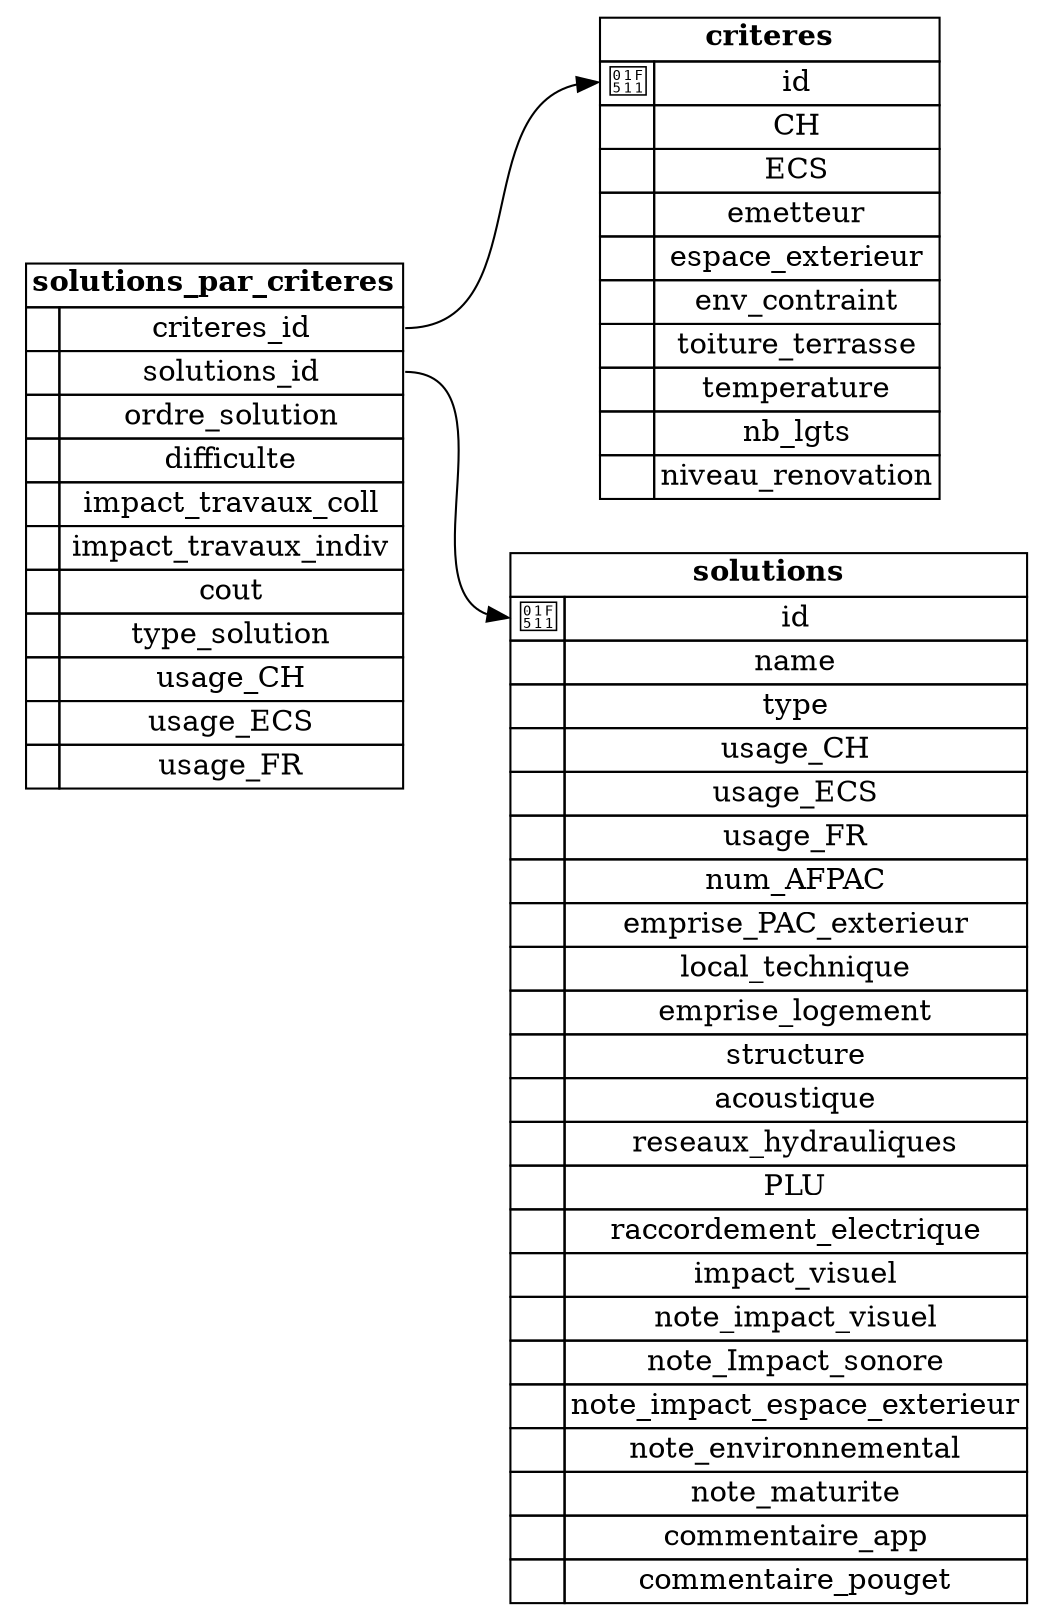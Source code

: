 
digraph structs {


rankdir="LR"


node [shape=none]

criteres [label=<
            <TABLE BORDER="0" CELLSPACING="0" CELLBORDER="1">
                <TR>
                    <TD COLSPAN="2"><B>criteres</B></TD>
                </TR>
            
                <TR>
                    <TD PORT="id_to">🔑</TD>
                    <TD PORT="id_from">id</TD>
                </TR>
            

                <TR>
                    <TD PORT="CH_to">&nbsp;</TD>
                    <TD PORT="CH_from">CH</TD>
                </TR>
            

                <TR>
                    <TD PORT="ECS_to">&nbsp;</TD>
                    <TD PORT="ECS_from">ECS</TD>
                </TR>
            

                <TR>
                    <TD PORT="emetteur_to">&nbsp;</TD>
                    <TD PORT="emetteur_from">emetteur</TD>
                </TR>
            

                <TR>
                    <TD PORT="espace_exterieur_to">&nbsp;</TD>
                    <TD PORT="espace_exterieur_from">espace_exterieur</TD>
                </TR>
            

                <TR>
                    <TD PORT="env_contraint_to">&nbsp;</TD>
                    <TD PORT="env_contraint_from">env_contraint</TD>
                </TR>
            

                <TR>
                    <TD PORT="toiture_terrasse_to">&nbsp;</TD>
                    <TD PORT="toiture_terrasse_from">toiture_terrasse</TD>
                </TR>
            

                <TR>
                    <TD PORT="temperature_to">&nbsp;</TD>
                    <TD PORT="temperature_from">temperature</TD>
                </TR>
            

                <TR>
                    <TD PORT="nb_lgts_to">&nbsp;</TD>
                    <TD PORT="nb_lgts_from">nb_lgts</TD>
                </TR>
            

                <TR>
                    <TD PORT="niveau_renovation_to">&nbsp;</TD>
                    <TD PORT="niveau_renovation_from">niveau_renovation</TD>
                </TR>
            
            </TABLE>
        >];
        
solutions [label=<
            <TABLE BORDER="0" CELLSPACING="0" CELLBORDER="1">
                <TR>
                    <TD COLSPAN="2"><B>solutions</B></TD>
                </TR>
            
                <TR>
                    <TD PORT="id_to">🔑</TD>
                    <TD PORT="id_from">id</TD>
                </TR>
            

                <TR>
                    <TD PORT="name_to">&nbsp;</TD>
                    <TD PORT="name_from">name</TD>
                </TR>
            

                <TR>
                    <TD PORT="type_to">&nbsp;</TD>
                    <TD PORT="type_from">type</TD>
                </TR>
            

                <TR>
                    <TD PORT="usage_CH_to">&nbsp;</TD>
                    <TD PORT="usage_CH_from">usage_CH</TD>
                </TR>
            

                <TR>
                    <TD PORT="usage_ECS_to">&nbsp;</TD>
                    <TD PORT="usage_ECS_from">usage_ECS</TD>
                </TR>
            

                <TR>
                    <TD PORT="usage_FR_to">&nbsp;</TD>
                    <TD PORT="usage_FR_from">usage_FR</TD>
                </TR>
            

                <TR>
                    <TD PORT="num_AFPAC_to">&nbsp;</TD>
                    <TD PORT="num_AFPAC_from">num_AFPAC</TD>
                </TR>
            

                <TR>
                    <TD PORT="emprise_PAC_exterieur_to">&nbsp;</TD>
                    <TD PORT="emprise_PAC_exterieur_from">emprise_PAC_exterieur</TD>
                </TR>
            

                <TR>
                    <TD PORT="local_technique_to">&nbsp;</TD>
                    <TD PORT="local_technique_from">local_technique</TD>
                </TR>
            

                <TR>
                    <TD PORT="emprise_logement_to">&nbsp;</TD>
                    <TD PORT="emprise_logement_from">emprise_logement</TD>
                </TR>
            

                <TR>
                    <TD PORT="structure_to">&nbsp;</TD>
                    <TD PORT="structure_from">structure</TD>
                </TR>
            

                <TR>
                    <TD PORT="acoustique_to">&nbsp;</TD>
                    <TD PORT="acoustique_from">acoustique</TD>
                </TR>
            

                <TR>
                    <TD PORT="reseaux_hydrauliques_to">&nbsp;</TD>
                    <TD PORT="reseaux_hydrauliques_from">reseaux_hydrauliques</TD>
                </TR>
            

                <TR>
                    <TD PORT="PLU_to">&nbsp;</TD>
                    <TD PORT="PLU_from">PLU</TD>
                </TR>
            

                <TR>
                    <TD PORT="raccordement_electrique_to">&nbsp;</TD>
                    <TD PORT="raccordement_electrique_from">raccordement_electrique</TD>
                </TR>
            

                <TR>
                    <TD PORT="impact_visuel_to">&nbsp;</TD>
                    <TD PORT="impact_visuel_from">impact_visuel</TD>
                </TR>
            

                <TR>
                    <TD PORT="note_impact_visuel_to">&nbsp;</TD>
                    <TD PORT="note_impact_visuel_from">note_impact_visuel</TD>
                </TR>
            

                <TR>
                    <TD PORT="note_Impact_sonore_to">&nbsp;</TD>
                    <TD PORT="note_Impact_sonore_from">note_Impact_sonore</TD>
                </TR>
            

                <TR>
                    <TD PORT="note_impact_espace_exterieur_to">&nbsp;</TD>
                    <TD PORT="note_impact_espace_exterieur_from">note_impact_espace_exterieur</TD>
                </TR>
            

                <TR>
                    <TD PORT="note_environnemental_to">&nbsp;</TD>
                    <TD PORT="note_environnemental_from">note_environnemental</TD>
                </TR>
            

                <TR>
                    <TD PORT="note_maturite_to">&nbsp;</TD>
                    <TD PORT="note_maturite_from">note_maturite</TD>
                </TR>
            

                <TR>
                    <TD PORT="commentaire_app_to">&nbsp;</TD>
                    <TD PORT="commentaire_app_from">commentaire_app</TD>
                </TR>
            

                <TR>
                    <TD PORT="commentaire_pouget_to">&nbsp;</TD>
                    <TD PORT="commentaire_pouget_from">commentaire_pouget</TD>
                </TR>
            
            </TABLE>
        >];
        
solutions_par_criteres [label=<
            <TABLE BORDER="0" CELLSPACING="0" CELLBORDER="1">
                <TR>
                    <TD COLSPAN="2"><B>solutions_par_criteres</B></TD>
                </TR>
            
                <TR>
                    <TD PORT="criteres_id_to">&nbsp;</TD>
                    <TD PORT="criteres_id_from">criteres_id</TD>
                </TR>
            

                <TR>
                    <TD PORT="solutions_id_to">&nbsp;</TD>
                    <TD PORT="solutions_id_from">solutions_id</TD>
                </TR>
            

                <TR>
                    <TD PORT="ordre_solution_to">&nbsp;</TD>
                    <TD PORT="ordre_solution_from">ordre_solution</TD>
                </TR>
            

                <TR>
                    <TD PORT="difficulte_to">&nbsp;</TD>
                    <TD PORT="difficulte_from">difficulte</TD>
                </TR>
            

                <TR>
                    <TD PORT="impact_travaux_coll_to">&nbsp;</TD>
                    <TD PORT="impact_travaux_coll_from">impact_travaux_coll</TD>
                </TR>
            

                <TR>
                    <TD PORT="impact_travaux_indiv_to">&nbsp;</TD>
                    <TD PORT="impact_travaux_indiv_from">impact_travaux_indiv</TD>
                </TR>
            

                <TR>
                    <TD PORT="cout_to">&nbsp;</TD>
                    <TD PORT="cout_from">cout</TD>
                </TR>
            

                <TR>
                    <TD PORT="type_solution_to">&nbsp;</TD>
                    <TD PORT="type_solution_from">type_solution</TD>
                </TR>
            

                <TR>
                    <TD PORT="usage_CH_to">&nbsp;</TD>
                    <TD PORT="usage_CH_from">usage_CH</TD>
                </TR>
            

                <TR>
                    <TD PORT="usage_ECS_to">&nbsp;</TD>
                    <TD PORT="usage_ECS_from">usage_ECS</TD>
                </TR>
            

                <TR>
                    <TD PORT="usage_FR_to">&nbsp;</TD>
                    <TD PORT="usage_FR_from">usage_FR</TD>
                </TR>
            
            </TABLE>
        >];
        
solutions_par_criteres:solutions_id_from:e -> solutions:id_to:w
solutions_par_criteres:criteres_id_from:e -> criteres:id_to:w

}
